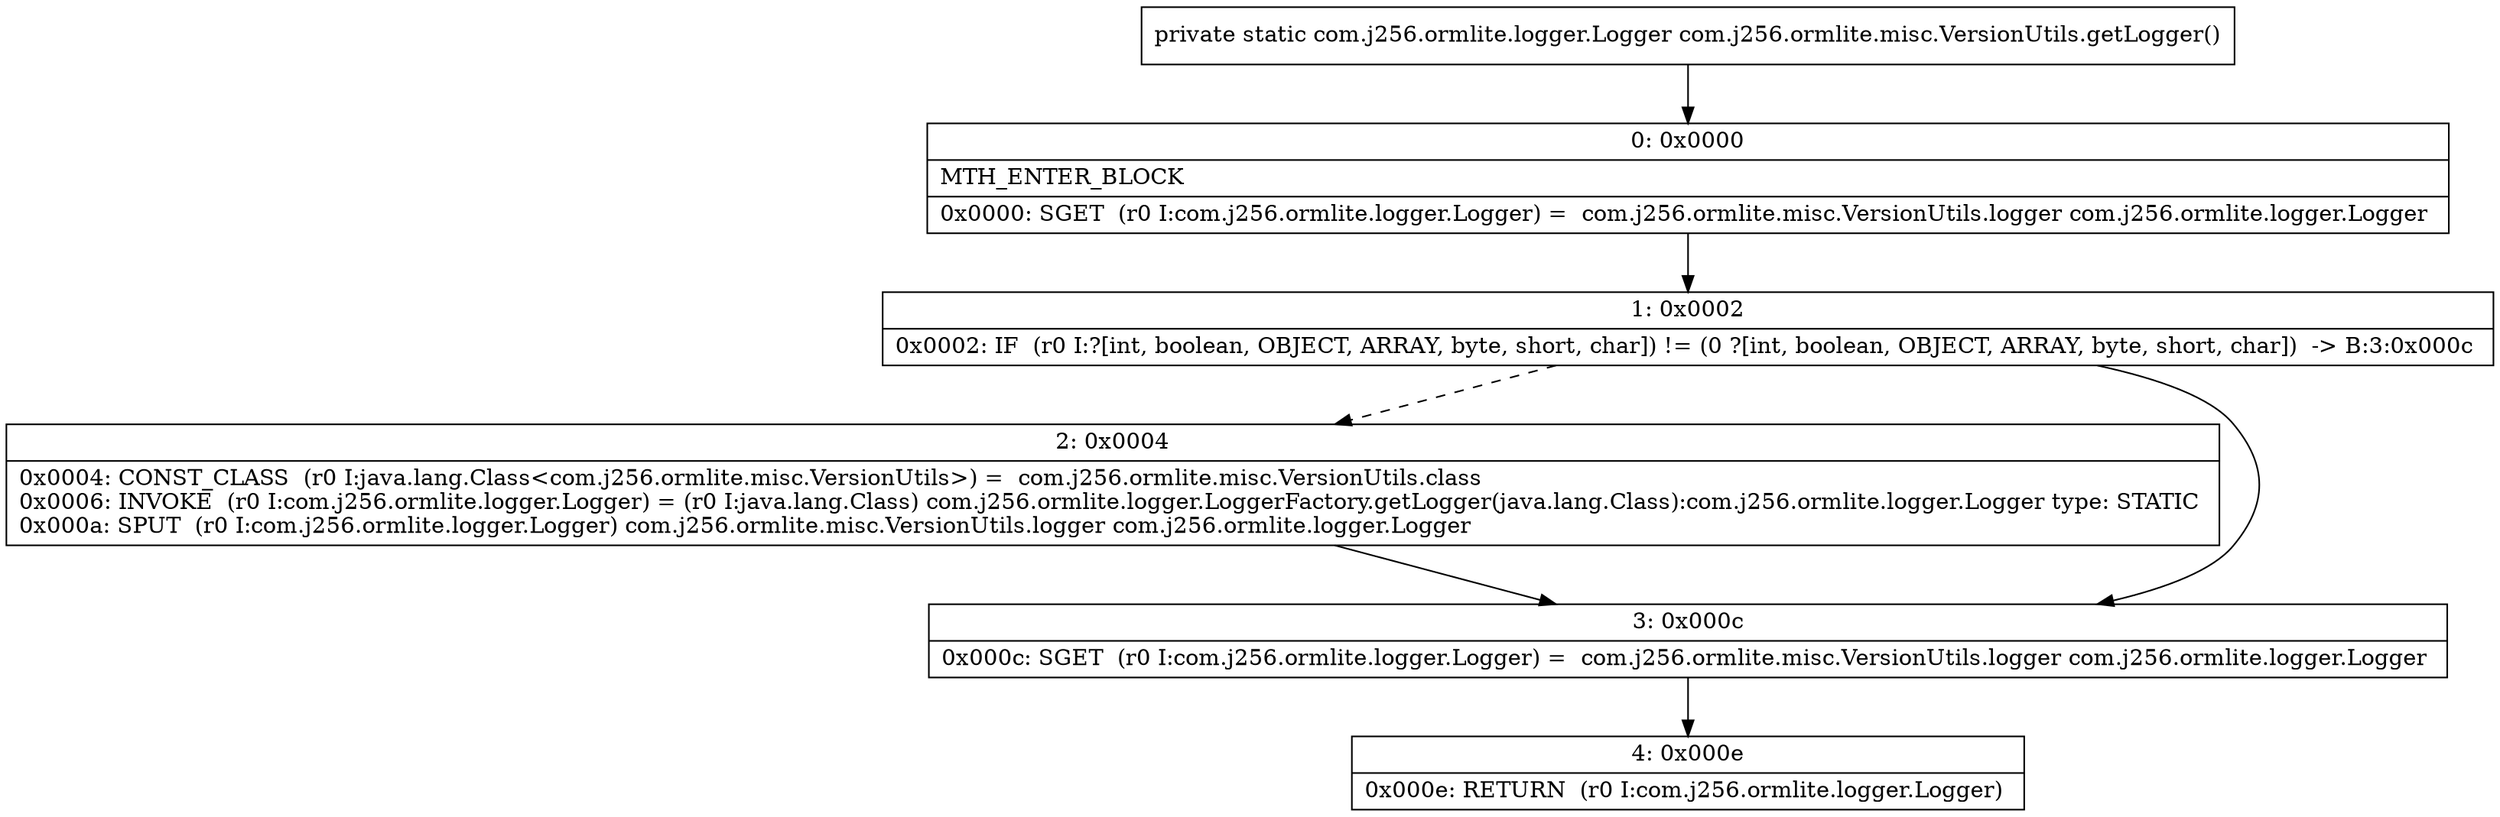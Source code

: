 digraph "CFG forcom.j256.ormlite.misc.VersionUtils.getLogger()Lcom\/j256\/ormlite\/logger\/Logger;" {
Node_0 [shape=record,label="{0\:\ 0x0000|MTH_ENTER_BLOCK\l|0x0000: SGET  (r0 I:com.j256.ormlite.logger.Logger) =  com.j256.ormlite.misc.VersionUtils.logger com.j256.ormlite.logger.Logger \l}"];
Node_1 [shape=record,label="{1\:\ 0x0002|0x0002: IF  (r0 I:?[int, boolean, OBJECT, ARRAY, byte, short, char]) != (0 ?[int, boolean, OBJECT, ARRAY, byte, short, char])  \-\> B:3:0x000c \l}"];
Node_2 [shape=record,label="{2\:\ 0x0004|0x0004: CONST_CLASS  (r0 I:java.lang.Class\<com.j256.ormlite.misc.VersionUtils\>) =  com.j256.ormlite.misc.VersionUtils.class \l0x0006: INVOKE  (r0 I:com.j256.ormlite.logger.Logger) = (r0 I:java.lang.Class) com.j256.ormlite.logger.LoggerFactory.getLogger(java.lang.Class):com.j256.ormlite.logger.Logger type: STATIC \l0x000a: SPUT  (r0 I:com.j256.ormlite.logger.Logger) com.j256.ormlite.misc.VersionUtils.logger com.j256.ormlite.logger.Logger \l}"];
Node_3 [shape=record,label="{3\:\ 0x000c|0x000c: SGET  (r0 I:com.j256.ormlite.logger.Logger) =  com.j256.ormlite.misc.VersionUtils.logger com.j256.ormlite.logger.Logger \l}"];
Node_4 [shape=record,label="{4\:\ 0x000e|0x000e: RETURN  (r0 I:com.j256.ormlite.logger.Logger) \l}"];
MethodNode[shape=record,label="{private static com.j256.ormlite.logger.Logger com.j256.ormlite.misc.VersionUtils.getLogger() }"];
MethodNode -> Node_0;
Node_0 -> Node_1;
Node_1 -> Node_2[style=dashed];
Node_1 -> Node_3;
Node_2 -> Node_3;
Node_3 -> Node_4;
}

